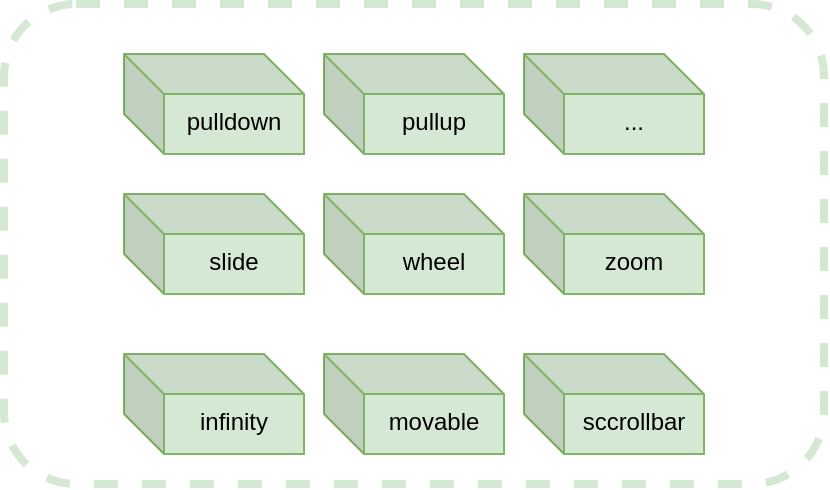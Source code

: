 <mxfile version="13.6.8" type="github">
  <diagram id="RGYHmnfT-ehld0q87kbs" name="第 1 页">
    <mxGraphModel dx="1422" dy="772" grid="1" gridSize="10" guides="1" tooltips="1" connect="1" arrows="1" fold="1" page="1" pageScale="1" pageWidth="827" pageHeight="1169" math="0" shadow="0">
      <root>
        <mxCell id="0" />
        <mxCell id="1" parent="0" />
        <mxCell id="7ADBnUiLDKaf1tBOLHmg-1" value="Event&#xa;Sub-Process" style="shape=ext;rounded=1;html=1;whiteSpace=wrap;dashed=1;strokeColor=#D5E8D4;strokeWidth=4;" vertex="1" parent="1">
          <mxGeometry x="290" y="45" width="410" height="240" as="geometry" />
        </mxCell>
        <mxCell id="PHdOUoC6ngZN6sFy29gJ-4" value="pulldown" style="shape=cube;whiteSpace=wrap;html=1;boundedLbl=1;backgroundOutline=1;darkOpacity=0.05;darkOpacity2=0.1;verticalAlign=top;labelBackgroundColor=#D5E8D4;fillColor=#d5e8d4;strokeColor=#82b366;" parent="1" vertex="1">
          <mxGeometry x="350" y="70" width="90" height="50" as="geometry" />
        </mxCell>
        <mxCell id="PHdOUoC6ngZN6sFy29gJ-7" value="pullup" style="shape=cube;whiteSpace=wrap;html=1;boundedLbl=1;backgroundOutline=1;darkOpacity=0.05;darkOpacity2=0.1;verticalAlign=top;labelBackgroundColor=#D5E8D4;fillColor=#d5e8d4;strokeColor=#82b366;" parent="1" vertex="1">
          <mxGeometry x="450" y="70" width="90" height="50" as="geometry" />
        </mxCell>
        <mxCell id="PHdOUoC6ngZN6sFy29gJ-8" value="..." style="shape=cube;whiteSpace=wrap;html=1;boundedLbl=1;backgroundOutline=1;darkOpacity=0.05;darkOpacity2=0.1;verticalAlign=top;labelBackgroundColor=#D5E8D4;fillColor=#d5e8d4;strokeColor=#82b366;" parent="1" vertex="1">
          <mxGeometry x="550" y="70" width="90" height="50" as="geometry" />
        </mxCell>
        <mxCell id="PHdOUoC6ngZN6sFy29gJ-10" value="slide" style="shape=cube;whiteSpace=wrap;html=1;boundedLbl=1;backgroundOutline=1;darkOpacity=0.05;darkOpacity2=0.1;verticalAlign=top;labelBackgroundColor=#D5E8D4;fillColor=#d5e8d4;strokeColor=#82b366;" parent="1" vertex="1">
          <mxGeometry x="350" y="140" width="90" height="50" as="geometry" />
        </mxCell>
        <mxCell id="PHdOUoC6ngZN6sFy29gJ-11" value="wheel" style="shape=cube;whiteSpace=wrap;html=1;boundedLbl=1;backgroundOutline=1;darkOpacity=0.05;darkOpacity2=0.1;verticalAlign=top;labelBackgroundColor=#D5E8D4;fillColor=#d5e8d4;strokeColor=#82b366;" parent="1" vertex="1">
          <mxGeometry x="450" y="140" width="90" height="50" as="geometry" />
        </mxCell>
        <mxCell id="PHdOUoC6ngZN6sFy29gJ-12" value="zoom" style="shape=cube;whiteSpace=wrap;html=1;boundedLbl=1;backgroundOutline=1;darkOpacity=0.05;darkOpacity2=0.1;verticalAlign=top;labelBackgroundColor=#D5E8D4;fillColor=#d5e8d4;strokeColor=#82b366;" parent="1" vertex="1">
          <mxGeometry x="550" y="140" width="90" height="50" as="geometry" />
        </mxCell>
        <mxCell id="PHdOUoC6ngZN6sFy29gJ-13" value="infinity" style="shape=cube;whiteSpace=wrap;html=1;boundedLbl=1;backgroundOutline=1;darkOpacity=0.05;darkOpacity2=0.1;verticalAlign=top;labelBackgroundColor=#D5E8D4;fillColor=#d5e8d4;strokeColor=#82b366;" parent="1" vertex="1">
          <mxGeometry x="350" y="220" width="90" height="50" as="geometry" />
        </mxCell>
        <mxCell id="PHdOUoC6ngZN6sFy29gJ-14" value="movable" style="shape=cube;whiteSpace=wrap;html=1;boundedLbl=1;backgroundOutline=1;darkOpacity=0.05;darkOpacity2=0.1;verticalAlign=top;labelBackgroundColor=#D5E8D4;fillColor=#d5e8d4;strokeColor=#82b366;" parent="1" vertex="1">
          <mxGeometry x="450" y="220" width="90" height="50" as="geometry" />
        </mxCell>
        <mxCell id="PHdOUoC6ngZN6sFy29gJ-15" value="sccrollbar" style="shape=cube;whiteSpace=wrap;html=1;boundedLbl=1;backgroundOutline=1;darkOpacity=0.05;darkOpacity2=0.1;verticalAlign=top;labelBackgroundColor=#D5E8D4;fillColor=#d5e8d4;strokeColor=#82b366;" parent="1" vertex="1">
          <mxGeometry x="550" y="220" width="90" height="50" as="geometry" />
        </mxCell>
      </root>
    </mxGraphModel>
  </diagram>
</mxfile>
